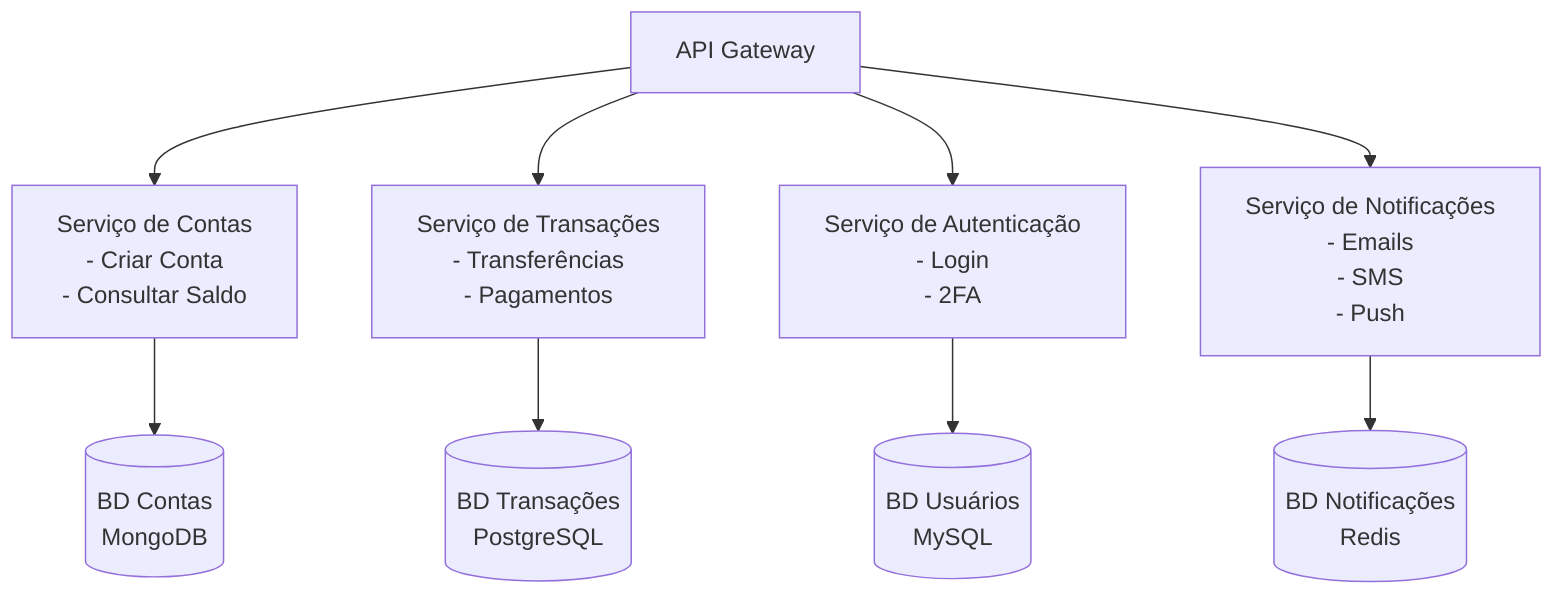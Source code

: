 graph TD
    AG[API Gateway]
    
    ACC["Serviço de Contas<br/>- Criar Conta<br/>- Consultar Saldo"]
    TRANS["Serviço de Transações<br/>- Transferências<br/>- Pagamentos"]
    AUTH["Serviço de Autenticação<br/>- Login<br/>- 2FA"]
    NOTIF["Serviço de Notificações<br/>- Emails<br/>- SMS<br/>- Push"]
    
    DB_ACC[(BD Contas<br/>MongoDB)]
    DB_TRANS[(BD Transações<br/>PostgreSQL)]
    DB_AUTH[(BD Usuários<br/>MySQL)]
    DB_NOTIF[(BD Notificações<br/>Redis)]
    
    AG --> ACC
    AG --> TRANS
    AG --> AUTH
    AG --> NOTIF
    
    ACC --> DB_ACC
    TRANS --> DB_TRANS
    AUTH --> DB_AUTH
    NOTIF --> DB_NOTIF